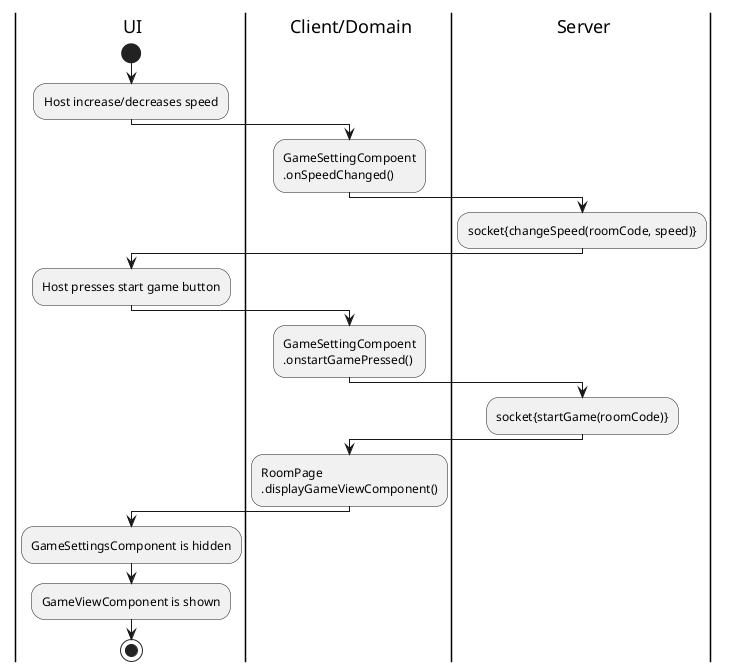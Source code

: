 @startuml JoinRoom
skinparam linetype ortho

|ui| UI

|ui|
start

|ui|
:Host increase/decreases speed;

|cd| Client/Domain
:GameSettingCompoent
.onSpeedChanged();

|sd| Server
:socket{changeSpeed(roomCode, speed)};

|ui|
:Host presses start game button;

|cd|
:GameSettingCompoent
.onstartGamePressed();

|sd|
:socket{startGame(roomCode)};

|cd|
:RoomPage
.displayGameViewComponent();

|ui|
:GameSettingsComponent is hidden;
:GameViewComponent is shown;

|ui|
stop
@enduml